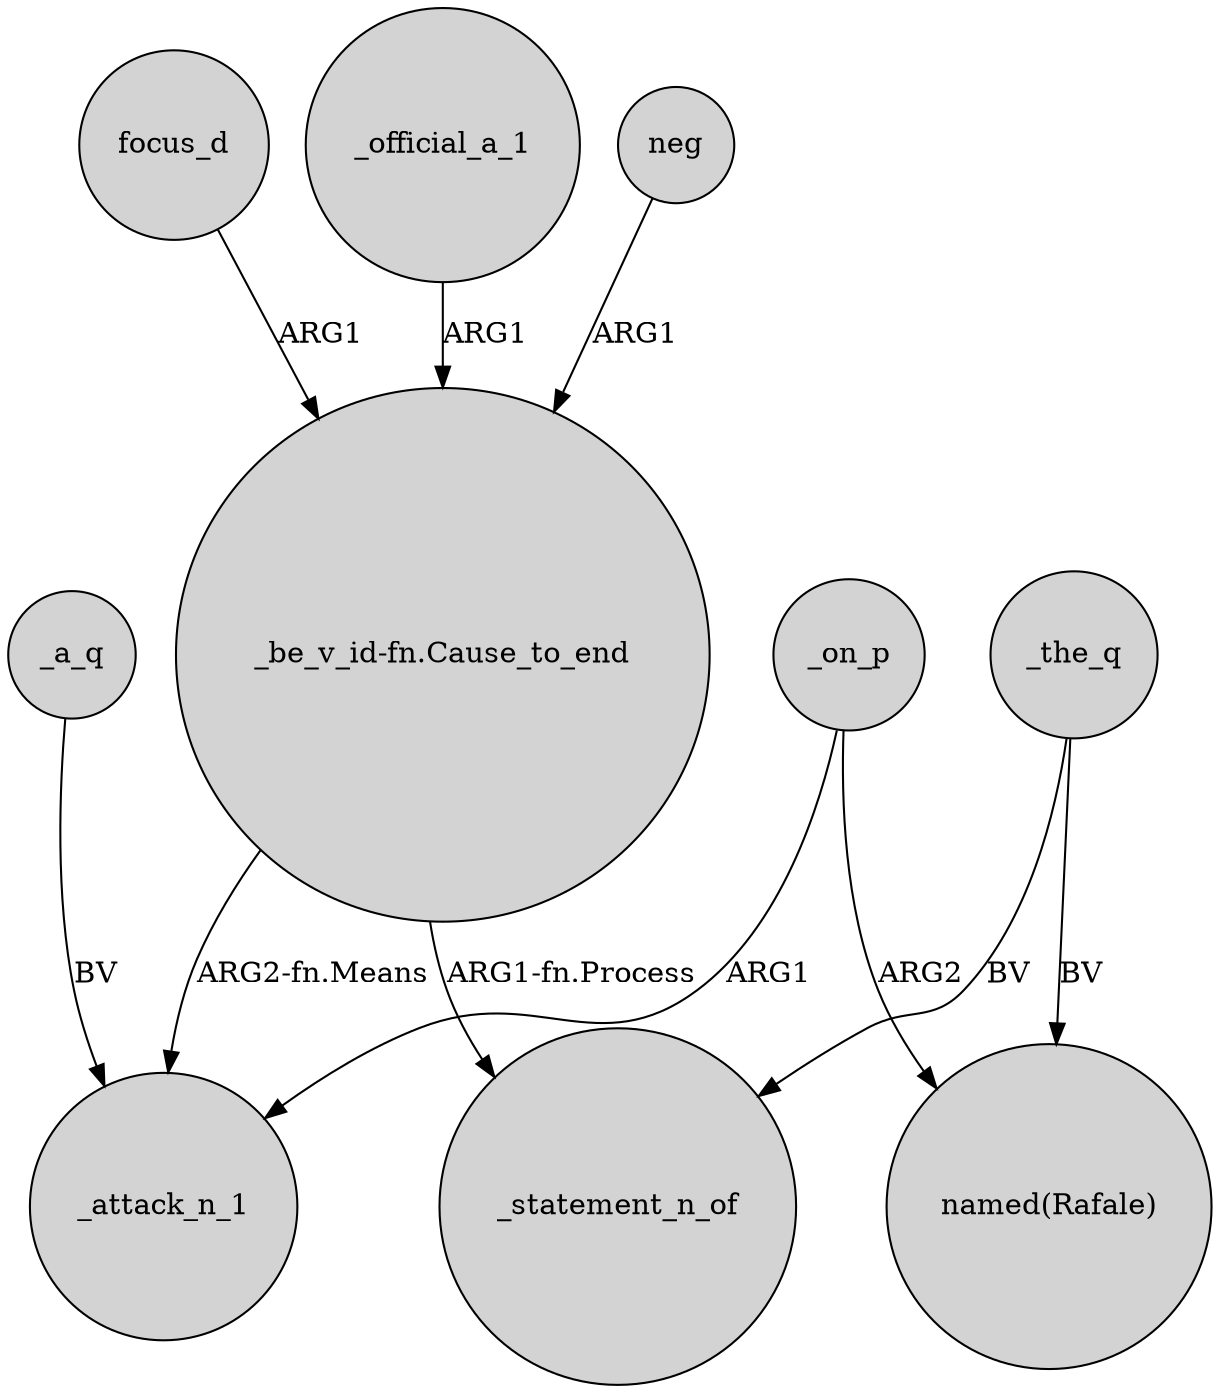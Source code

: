 digraph {
	node [shape=circle style=filled]
	"_be_v_id-fn.Cause_to_end" -> _attack_n_1 [label="ARG2-fn.Means"]
	focus_d -> "_be_v_id-fn.Cause_to_end" [label=ARG1]
	_the_q -> "named(Rafale)" [label=BV]
	"_be_v_id-fn.Cause_to_end" -> _statement_n_of [label="ARG1-fn.Process"]
	_official_a_1 -> "_be_v_id-fn.Cause_to_end" [label=ARG1]
	_on_p -> _attack_n_1 [label=ARG1]
	_on_p -> "named(Rafale)" [label=ARG2]
	_a_q -> _attack_n_1 [label=BV]
	_the_q -> _statement_n_of [label=BV]
	neg -> "_be_v_id-fn.Cause_to_end" [label=ARG1]
}

